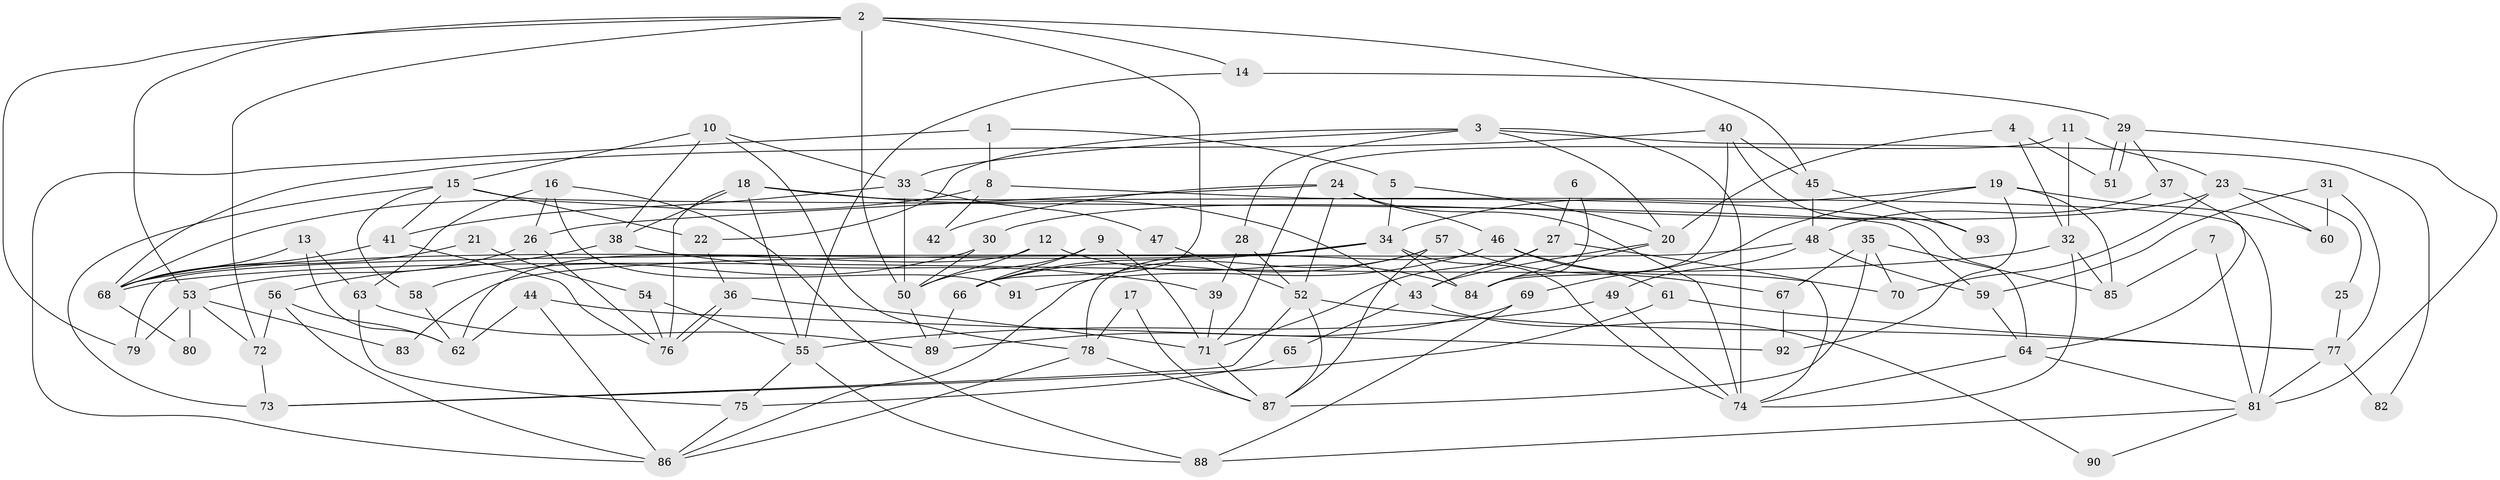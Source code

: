 // coarse degree distribution, {3: 0.18461538461538463, 7: 0.09230769230769231, 2: 0.1076923076923077, 4: 0.16923076923076924, 6: 0.18461538461538463, 5: 0.12307692307692308, 8: 0.09230769230769231, 1: 0.03076923076923077, 12: 0.015384615384615385}
// Generated by graph-tools (version 1.1) at 2025/23/03/03/25 07:23:57]
// undirected, 93 vertices, 186 edges
graph export_dot {
graph [start="1"]
  node [color=gray90,style=filled];
  1;
  2;
  3;
  4;
  5;
  6;
  7;
  8;
  9;
  10;
  11;
  12;
  13;
  14;
  15;
  16;
  17;
  18;
  19;
  20;
  21;
  22;
  23;
  24;
  25;
  26;
  27;
  28;
  29;
  30;
  31;
  32;
  33;
  34;
  35;
  36;
  37;
  38;
  39;
  40;
  41;
  42;
  43;
  44;
  45;
  46;
  47;
  48;
  49;
  50;
  51;
  52;
  53;
  54;
  55;
  56;
  57;
  58;
  59;
  60;
  61;
  62;
  63;
  64;
  65;
  66;
  67;
  68;
  69;
  70;
  71;
  72;
  73;
  74;
  75;
  76;
  77;
  78;
  79;
  80;
  81;
  82;
  83;
  84;
  85;
  86;
  87;
  88;
  89;
  90;
  91;
  92;
  93;
  1 -- 8;
  1 -- 86;
  1 -- 5;
  2 -- 53;
  2 -- 14;
  2 -- 45;
  2 -- 50;
  2 -- 66;
  2 -- 72;
  2 -- 79;
  3 -- 74;
  3 -- 22;
  3 -- 20;
  3 -- 28;
  3 -- 33;
  3 -- 82;
  4 -- 20;
  4 -- 32;
  4 -- 51;
  5 -- 20;
  5 -- 34;
  6 -- 84;
  6 -- 27;
  7 -- 81;
  7 -- 85;
  8 -- 68;
  8 -- 81;
  8 -- 42;
  9 -- 50;
  9 -- 66;
  9 -- 71;
  10 -- 33;
  10 -- 15;
  10 -- 38;
  10 -- 78;
  11 -- 32;
  11 -- 71;
  11 -- 23;
  12 -- 84;
  12 -- 50;
  12 -- 62;
  13 -- 68;
  13 -- 62;
  13 -- 63;
  14 -- 55;
  14 -- 29;
  15 -- 73;
  15 -- 59;
  15 -- 22;
  15 -- 41;
  15 -- 58;
  16 -- 26;
  16 -- 63;
  16 -- 88;
  16 -- 91;
  17 -- 78;
  17 -- 87;
  18 -- 76;
  18 -- 64;
  18 -- 38;
  18 -- 43;
  18 -- 55;
  19 -- 92;
  19 -- 34;
  19 -- 60;
  19 -- 69;
  19 -- 85;
  20 -- 43;
  20 -- 84;
  21 -- 54;
  21 -- 68;
  22 -- 36;
  23 -- 30;
  23 -- 25;
  23 -- 60;
  23 -- 70;
  24 -- 46;
  24 -- 74;
  24 -- 26;
  24 -- 42;
  24 -- 52;
  25 -- 77;
  26 -- 53;
  26 -- 76;
  27 -- 71;
  27 -- 74;
  27 -- 43;
  28 -- 52;
  28 -- 39;
  29 -- 81;
  29 -- 51;
  29 -- 51;
  29 -- 37;
  30 -- 58;
  30 -- 50;
  31 -- 60;
  31 -- 77;
  31 -- 59;
  32 -- 74;
  32 -- 68;
  32 -- 85;
  33 -- 41;
  33 -- 47;
  33 -- 50;
  34 -- 68;
  34 -- 66;
  34 -- 74;
  34 -- 79;
  34 -- 84;
  35 -- 87;
  35 -- 85;
  35 -- 67;
  35 -- 70;
  36 -- 71;
  36 -- 76;
  36 -- 76;
  37 -- 64;
  37 -- 48;
  38 -- 39;
  38 -- 56;
  39 -- 71;
  40 -- 45;
  40 -- 84;
  40 -- 68;
  40 -- 93;
  41 -- 76;
  41 -- 68;
  43 -- 65;
  43 -- 90;
  44 -- 62;
  44 -- 86;
  44 -- 92;
  45 -- 48;
  45 -- 93;
  46 -- 70;
  46 -- 78;
  46 -- 61;
  46 -- 91;
  47 -- 52;
  48 -- 49;
  48 -- 59;
  48 -- 83;
  49 -- 74;
  49 -- 55;
  50 -- 89;
  52 -- 87;
  52 -- 73;
  52 -- 77;
  53 -- 72;
  53 -- 79;
  53 -- 80;
  53 -- 83;
  54 -- 55;
  54 -- 76;
  55 -- 88;
  55 -- 75;
  56 -- 86;
  56 -- 62;
  56 -- 72;
  57 -- 66;
  57 -- 87;
  57 -- 67;
  57 -- 86;
  58 -- 62;
  59 -- 64;
  61 -- 73;
  61 -- 77;
  63 -- 89;
  63 -- 75;
  64 -- 81;
  64 -- 74;
  65 -- 75;
  66 -- 89;
  67 -- 92;
  68 -- 80;
  69 -- 89;
  69 -- 88;
  71 -- 87;
  72 -- 73;
  75 -- 86;
  77 -- 81;
  77 -- 82;
  78 -- 86;
  78 -- 87;
  81 -- 88;
  81 -- 90;
}
